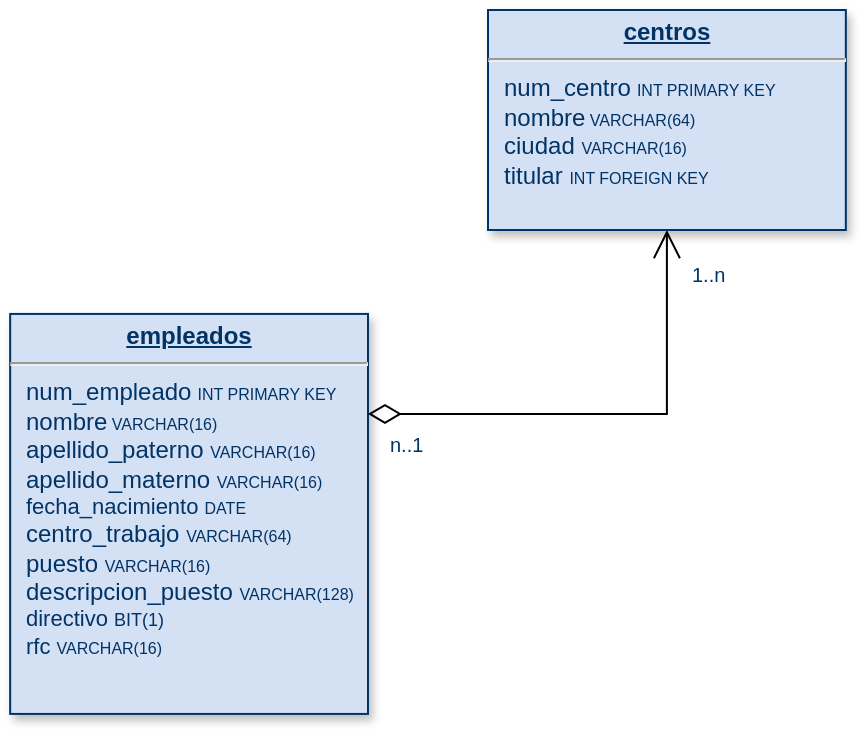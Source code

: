 <mxfile version="24.7.6">
  <diagram name="Page-1" id="efa7a0a1-bf9b-a30e-e6df-94a7791c09e9">
    <mxGraphModel dx="880" dy="510" grid="1" gridSize="10" guides="1" tooltips="1" connect="1" arrows="1" fold="1" page="1" pageScale="1" pageWidth="826" pageHeight="1169" background="none" math="0" shadow="0">
      <root>
        <mxCell id="0" />
        <mxCell id="1" parent="0" />
        <mxCell id="29" value="&lt;p style=&quot;margin: 0px; margin-top: 4px; text-align: center; text-decoration: underline;&quot;&gt;&lt;strong&gt;empleados&lt;br&gt;&lt;/strong&gt;&lt;/p&gt;&lt;hr&gt;&lt;p style=&quot;margin: 0px 0px 0px 8px; font-size: 11px;&quot;&gt;&lt;font style=&quot;font-size: 12px;&quot;&gt;num_empleado&lt;/font&gt; &lt;font style=&quot;font-size: 8px;&quot;&gt;INT PRIMARY KEY&lt;/font&gt;&lt;span style=&quot;white-space: pre;&quot;&gt;&#x9;&lt;/span&gt;&lt;span style=&quot;white-space: pre;&quot;&gt;&#x9;&lt;/span&gt;&lt;/p&gt;&lt;p style=&quot;margin: 0px 0px 0px 8px; font-size: 8px;&quot;&gt;&lt;font style=&quot;font-size: 12px;&quot;&gt;nombre&lt;/font&gt; &lt;font style=&quot;font-size: 8px;&quot;&gt;VARCHAR(16)&lt;/font&gt;&lt;br&gt;&lt;/p&gt;&lt;p style=&quot;margin: 0px 0px 0px 8px;&quot;&gt;apellido_paterno &lt;font style=&quot;font-size: 8px;&quot;&gt;VARCHAR(16)&lt;/font&gt;&lt;/p&gt;&lt;p style=&quot;margin: 0px; margin-left: 8px;&quot;&gt;apellido_materno &lt;font style=&quot;font-size: 8px;&quot;&gt;VARCHAR(16)&lt;/font&gt;&lt;/p&gt;&lt;p style=&quot;margin: 0px 0px 0px 8px; font-size: 11px;&quot;&gt;fecha_nacimiento &lt;font style=&quot;font-size: 8px;&quot;&gt;DATE&lt;/font&gt;&lt;br&gt;&lt;/p&gt;&lt;p style=&quot;margin: 0px; margin-left: 8px;&quot;&gt;centro_trabajo &lt;font style=&quot;font-size: 8px;&quot;&gt;VARCHAR(64)&lt;/font&gt;&lt;/p&gt;&lt;p style=&quot;margin: 0px; margin-left: 8px;&quot;&gt;puesto &lt;font style=&quot;font-size: 8px;&quot;&gt;VARCHAR(16)&lt;/font&gt;&lt;/p&gt;&lt;p style=&quot;margin: 0px; margin-left: 8px;&quot;&gt;descripcion_puesto &lt;font style=&quot;font-size: 8px;&quot;&gt;VARCHAR(128)&lt;/font&gt;&lt;/p&gt;&lt;p style=&quot;margin: 0px 0px 0px 8px; font-size: 11px;&quot;&gt;directivo &lt;font style=&quot;font-size: 9px;&quot;&gt;BIT(1)&lt;/font&gt;&lt;br&gt;rfc &lt;font style=&quot;font-size: 8px;&quot;&gt;VARCHAR(16)&lt;/font&gt;&lt;/p&gt;" style="verticalAlign=top;align=left;overflow=fill;fontSize=12;fontFamily=Helvetica;html=1;strokeColor=#003366;shadow=1;fillColor=#D4E1F5;fontColor=#003366" parent="1" vertex="1">
          <mxGeometry x="591.08" y="531.96" width="178.92" height="200" as="geometry" />
        </mxCell>
        <mxCell id="48" value="" style="endArrow=open;endSize=12;startArrow=diamondThin;startSize=14;startFill=0;edgeStyle=orthogonalEdgeStyle;exitX=1;exitY=0.25;rounded=0" parent="1" source="29" target="4FeQsWRlKR7P0PWjO7TO-114" edge="1">
          <mxGeometry x="769.36" y="450" as="geometry">
            <mxPoint x="769.36" y="450" as="sourcePoint" />
            <mxPoint x="880" y="520" as="targetPoint" />
          </mxGeometry>
        </mxCell>
        <mxCell id="49" value="n..1" style="resizable=0;align=left;verticalAlign=top;labelBackgroundColor=#ffffff;fontSize=10;strokeColor=#003366;shadow=1;fillColor=#D4E1F5;fontColor=#003366" parent="48" connectable="0" vertex="1">
          <mxGeometry x="-1" relative="1" as="geometry">
            <mxPoint x="9" y="3" as="offset" />
          </mxGeometry>
        </mxCell>
        <mxCell id="4FeQsWRlKR7P0PWjO7TO-114" value="&lt;p style=&quot;margin: 0px; margin-top: 4px; text-align: center; text-decoration: underline;&quot;&gt;&lt;strong&gt;centros&lt;br&gt;&lt;/strong&gt;&lt;/p&gt;&lt;hr&gt;&lt;p style=&quot;margin: 0px 0px 0px 8px; font-size: 11px;&quot;&gt;&lt;font style=&quot;font-size: 12px;&quot;&gt;num_centro&lt;/font&gt; &lt;font style=&quot;font-size: 8px;&quot;&gt;INT PRIMARY KEY&lt;/font&gt;&lt;span style=&quot;white-space: pre;&quot;&gt;&#x9;&lt;/span&gt;&lt;span style=&quot;white-space: pre;&quot;&gt;&#x9;&lt;/span&gt;&lt;/p&gt;&lt;p style=&quot;margin: 0px 0px 0px 8px; font-size: 8px;&quot;&gt;&lt;font style=&quot;font-size: 12px;&quot;&gt;nombre&lt;/font&gt; &lt;font style=&quot;font-size: 8px;&quot;&gt;VARCHAR(64)&lt;/font&gt;&lt;br&gt;&lt;/p&gt;&lt;p style=&quot;margin: 0px 0px 0px 8px;&quot;&gt;ciudad &lt;font style=&quot;font-size: 8px;&quot;&gt;VARCHAR(16)&lt;/font&gt;&lt;/p&gt;&lt;p style=&quot;margin: 0px; margin-left: 8px;&quot;&gt;titular &lt;font style=&quot;font-size: 8px;&quot;&gt;INT FOREIGN KEY&lt;/font&gt;&lt;/p&gt;" style="verticalAlign=top;align=left;overflow=fill;fontSize=12;fontFamily=Helvetica;html=1;strokeColor=#003366;shadow=1;fillColor=#D4E1F5;fontColor=#003366" vertex="1" parent="1">
          <mxGeometry x="830" y="380" width="178.92" height="110" as="geometry" />
        </mxCell>
        <mxCell id="4FeQsWRlKR7P0PWjO7TO-115" value="1..n" style="resizable=0;align=left;verticalAlign=top;labelBackgroundColor=#ffffff;fontSize=10;strokeColor=#003366;shadow=1;fillColor=#D4E1F5;fontColor=#003366" connectable="0" vertex="1" parent="1">
          <mxGeometry x="930" y="500.0" as="geometry" />
        </mxCell>
      </root>
    </mxGraphModel>
  </diagram>
</mxfile>
